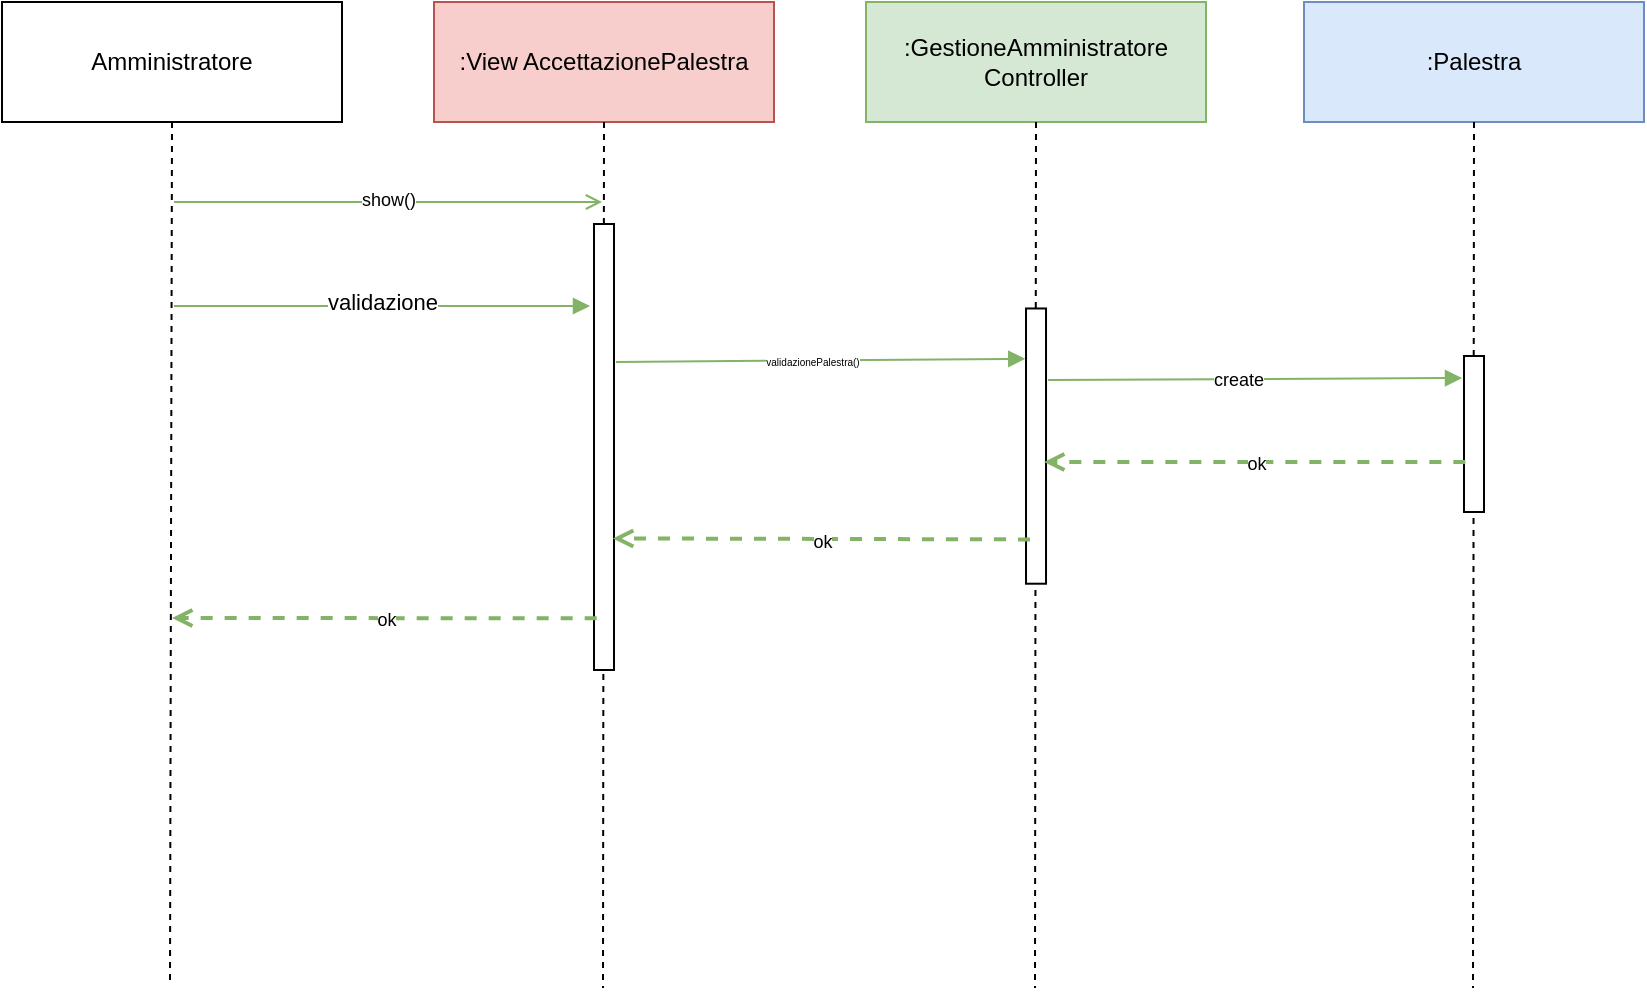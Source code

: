 <mxfile version="24.4.13" type="github">
  <diagram name="Page-1" id="1g0HMfGN20ivUGnNiXPL">
    <mxGraphModel dx="1794" dy="1212" grid="0" gridSize="10" guides="1" tooltips="1" connect="1" arrows="1" fold="1" page="0" pageScale="1" pageWidth="850" pageHeight="1100" math="0" shadow="0">
      <root>
        <mxCell id="0" />
        <mxCell id="1" parent="0" />
        <mxCell id="Vqx6203i5S-1iYUc__Qy-2" value=":View AccettazionePalestra" style="rounded=0;whiteSpace=wrap;html=1;fillColor=#f8cecc;strokeColor=#b85450;" vertex="1" parent="1">
          <mxGeometry x="129" y="-22" width="170" height="60" as="geometry" />
        </mxCell>
        <mxCell id="Vqx6203i5S-1iYUc__Qy-3" value="Amministratore" style="rounded=0;whiteSpace=wrap;html=1;" vertex="1" parent="1">
          <mxGeometry x="-87" y="-22" width="170" height="60" as="geometry" />
        </mxCell>
        <mxCell id="Vqx6203i5S-1iYUc__Qy-4" value=":GestioneAmministratore Controller" style="rounded=0;whiteSpace=wrap;html=1;fillColor=#d5e8d4;strokeColor=#82b366;" vertex="1" parent="1">
          <mxGeometry x="345" y="-22" width="170" height="60" as="geometry" />
        </mxCell>
        <mxCell id="Vqx6203i5S-1iYUc__Qy-8" value="" style="endArrow=none;dashed=1;html=1;rounded=0;exitX=0.5;exitY=1;exitDx=0;exitDy=0;" edge="1" parent="1" source="Vqx6203i5S-1iYUc__Qy-3">
          <mxGeometry width="50" height="50" relative="1" as="geometry">
            <mxPoint x="185" y="187" as="sourcePoint" />
            <mxPoint x="-3" y="467" as="targetPoint" />
          </mxGeometry>
        </mxCell>
        <mxCell id="Vqx6203i5S-1iYUc__Qy-9" value="" style="endArrow=none;dashed=1;html=1;rounded=0;exitX=0.5;exitY=1;exitDx=0;exitDy=0;" edge="1" parent="1" source="Vqx6203i5S-1iYUc__Qy-2">
          <mxGeometry width="50" height="50" relative="1" as="geometry">
            <mxPoint x="214.5" y="42" as="sourcePoint" />
            <mxPoint x="213.5" y="471" as="targetPoint" />
          </mxGeometry>
        </mxCell>
        <mxCell id="Vqx6203i5S-1iYUc__Qy-10" value="" style="endArrow=none;dashed=1;html=1;rounded=0;exitX=0.5;exitY=1;exitDx=0;exitDy=0;" edge="1" parent="1" source="Vqx6203i5S-1iYUc__Qy-4">
          <mxGeometry width="50" height="50" relative="1" as="geometry">
            <mxPoint x="430.5" y="42" as="sourcePoint" />
            <mxPoint x="429.5" y="471" as="targetPoint" />
          </mxGeometry>
        </mxCell>
        <mxCell id="Vqx6203i5S-1iYUc__Qy-12" value="" style="endArrow=open;html=1;rounded=0;endFill=0;fillColor=#d5e8d4;strokeColor=#82b366;" edge="1" parent="1">
          <mxGeometry width="50" height="50" relative="1" as="geometry">
            <mxPoint x="-1" y="78" as="sourcePoint" />
            <mxPoint x="213" y="78" as="targetPoint" />
          </mxGeometry>
        </mxCell>
        <mxCell id="Vqx6203i5S-1iYUc__Qy-13" value="&lt;font style=&quot;font-size: 9px;&quot;&gt;show()&lt;/font&gt;" style="edgeLabel;html=1;align=center;verticalAlign=middle;resizable=0;points=[];" vertex="1" connectable="0" parent="Vqx6203i5S-1iYUc__Qy-12">
          <mxGeometry x="-0.004" y="2" relative="1" as="geometry">
            <mxPoint as="offset" />
          </mxGeometry>
        </mxCell>
        <mxCell id="Vqx6203i5S-1iYUc__Qy-14" value="" style="rounded=0;whiteSpace=wrap;html=1;rotation=90;" vertex="1" parent="1">
          <mxGeometry x="102.5" y="195.5" width="223" height="10" as="geometry" />
        </mxCell>
        <mxCell id="Vqx6203i5S-1iYUc__Qy-15" value="" style="rounded=0;whiteSpace=wrap;html=1;rotation=90;" vertex="1" parent="1">
          <mxGeometry x="361.2" y="195.05" width="137.62" height="10" as="geometry" />
        </mxCell>
        <mxCell id="Vqx6203i5S-1iYUc__Qy-16" value="" style="endArrow=block;html=1;rounded=0;endFill=1;fillColor=#d5e8d4;strokeColor=#82b366;" edge="1" parent="1">
          <mxGeometry width="50" height="50" relative="1" as="geometry">
            <mxPoint x="-1" y="130" as="sourcePoint" />
            <mxPoint x="207" y="130" as="targetPoint" />
          </mxGeometry>
        </mxCell>
        <mxCell id="Vqx6203i5S-1iYUc__Qy-17" value="validazione" style="edgeLabel;html=1;align=center;verticalAlign=middle;resizable=0;points=[];" vertex="1" connectable="0" parent="Vqx6203i5S-1iYUc__Qy-16">
          <mxGeometry x="-0.004" y="2" relative="1" as="geometry">
            <mxPoint as="offset" />
          </mxGeometry>
        </mxCell>
        <mxCell id="Vqx6203i5S-1iYUc__Qy-18" value="" style="endArrow=block;html=1;rounded=0;endFill=1;fillColor=#d5e8d4;strokeColor=#82b366;entryX=0.183;entryY=1.039;entryDx=0;entryDy=0;entryPerimeter=0;" edge="1" parent="1" target="Vqx6203i5S-1iYUc__Qy-15">
          <mxGeometry width="50" height="50" relative="1" as="geometry">
            <mxPoint x="220" y="158" as="sourcePoint" />
            <mxPoint x="424" y="145" as="targetPoint" />
          </mxGeometry>
        </mxCell>
        <mxCell id="Vqx6203i5S-1iYUc__Qy-28" value="&lt;font style=&quot;font-size: 5px;&quot;&gt;validazionePalestra()&lt;/font&gt;" style="edgeLabel;html=1;align=center;verticalAlign=middle;resizable=0;points=[];" vertex="1" connectable="0" parent="Vqx6203i5S-1iYUc__Qy-18">
          <mxGeometry x="-0.042" y="1" relative="1" as="geometry">
            <mxPoint as="offset" />
          </mxGeometry>
        </mxCell>
        <mxCell id="Vqx6203i5S-1iYUc__Qy-20" value="" style="endArrow=block;html=1;rounded=0;endFill=1;fillColor=#d5e8d4;strokeColor=#82b366;exitX=0.5;exitY=0;exitDx=0;exitDy=0;" edge="1" parent="1">
          <mxGeometry width="50" height="50" relative="1" as="geometry">
            <mxPoint x="436" y="167" as="sourcePoint" />
            <mxPoint x="643" y="166" as="targetPoint" />
          </mxGeometry>
        </mxCell>
        <mxCell id="Vqx6203i5S-1iYUc__Qy-27" value="&lt;font style=&quot;font-size: 9px;&quot;&gt;create&lt;/font&gt;" style="edgeLabel;html=1;align=center;verticalAlign=middle;resizable=0;points=[];" vertex="1" connectable="0" parent="Vqx6203i5S-1iYUc__Qy-20">
          <mxGeometry x="-0.089" y="1" relative="1" as="geometry">
            <mxPoint as="offset" />
          </mxGeometry>
        </mxCell>
        <mxCell id="Vqx6203i5S-1iYUc__Qy-23" value=":Palestra" style="rounded=0;whiteSpace=wrap;html=1;fillColor=#dae8fc;strokeColor=#6c8ebf;" vertex="1" parent="1">
          <mxGeometry x="564" y="-22" width="170" height="60" as="geometry" />
        </mxCell>
        <mxCell id="Vqx6203i5S-1iYUc__Qy-24" value="" style="endArrow=none;dashed=1;html=1;rounded=0;exitX=0.5;exitY=1;exitDx=0;exitDy=0;" edge="1" source="Vqx6203i5S-1iYUc__Qy-23" parent="1">
          <mxGeometry width="50" height="50" relative="1" as="geometry">
            <mxPoint x="649.5" y="42" as="sourcePoint" />
            <mxPoint x="648.5" y="471" as="targetPoint" />
          </mxGeometry>
        </mxCell>
        <mxCell id="Vqx6203i5S-1iYUc__Qy-25" value="" style="rounded=0;whiteSpace=wrap;html=1;rotation=90;" vertex="1" parent="1">
          <mxGeometry x="610" y="189" width="78" height="10" as="geometry" />
        </mxCell>
        <mxCell id="Vqx6203i5S-1iYUc__Qy-31" value="" style="endArrow=open;dashed=1;html=1;strokeWidth=2;rounded=0;fillColor=#d5e8d4;strokeColor=#82b366;endFill=0;exitX=0.679;exitY=0.933;exitDx=0;exitDy=0;exitPerimeter=0;" edge="1" parent="1" source="Vqx6203i5S-1iYUc__Qy-25">
          <mxGeometry width="50" height="50" relative="1" as="geometry">
            <mxPoint x="483" y="232" as="sourcePoint" />
            <mxPoint x="434" y="208" as="targetPoint" />
          </mxGeometry>
        </mxCell>
        <mxCell id="Vqx6203i5S-1iYUc__Qy-32" value="&lt;font style=&quot;font-size: 9px;&quot;&gt;ok&lt;/font&gt;" style="edgeLabel;html=1;align=center;verticalAlign=middle;resizable=0;points=[];" vertex="1" connectable="0" parent="Vqx6203i5S-1iYUc__Qy-31">
          <mxGeometry x="-0.005" relative="1" as="geometry">
            <mxPoint as="offset" />
          </mxGeometry>
        </mxCell>
        <mxCell id="Vqx6203i5S-1iYUc__Qy-33" value="" style="endArrow=open;dashed=1;html=1;strokeWidth=2;rounded=0;fillColor=#d5e8d4;strokeColor=#82b366;endFill=0;exitX=0.839;exitY=0.801;exitDx=0;exitDy=0;exitPerimeter=0;entryX=0.705;entryY=0.057;entryDx=0;entryDy=0;entryPerimeter=0;" edge="1" parent="1" source="Vqx6203i5S-1iYUc__Qy-15" target="Vqx6203i5S-1iYUc__Qy-14">
          <mxGeometry width="50" height="50" relative="1" as="geometry">
            <mxPoint x="422" y="247" as="sourcePoint" />
            <mxPoint x="211" y="247" as="targetPoint" />
          </mxGeometry>
        </mxCell>
        <mxCell id="Vqx6203i5S-1iYUc__Qy-34" value="&lt;font style=&quot;font-size: 9px;&quot;&gt;ok&lt;/font&gt;" style="edgeLabel;html=1;align=center;verticalAlign=middle;resizable=0;points=[];" vertex="1" connectable="0" parent="Vqx6203i5S-1iYUc__Qy-33">
          <mxGeometry x="-0.005" relative="1" as="geometry">
            <mxPoint as="offset" />
          </mxGeometry>
        </mxCell>
        <mxCell id="Vqx6203i5S-1iYUc__Qy-35" value="" style="endArrow=open;dashed=1;html=1;strokeWidth=2;rounded=0;fillColor=#d5e8d4;strokeColor=#82b366;endFill=0;exitX=0.884;exitY=0.867;exitDx=0;exitDy=0;exitPerimeter=0;" edge="1" parent="1" source="Vqx6203i5S-1iYUc__Qy-14">
          <mxGeometry width="50" height="50" relative="1" as="geometry">
            <mxPoint x="206" y="285" as="sourcePoint" />
            <mxPoint x="-2" y="286" as="targetPoint" />
          </mxGeometry>
        </mxCell>
        <mxCell id="Vqx6203i5S-1iYUc__Qy-36" value="&lt;font style=&quot;font-size: 9px;&quot;&gt;ok&lt;/font&gt;" style="edgeLabel;html=1;align=center;verticalAlign=middle;resizable=0;points=[];" vertex="1" connectable="0" parent="Vqx6203i5S-1iYUc__Qy-35">
          <mxGeometry x="-0.005" relative="1" as="geometry">
            <mxPoint as="offset" />
          </mxGeometry>
        </mxCell>
      </root>
    </mxGraphModel>
  </diagram>
</mxfile>
